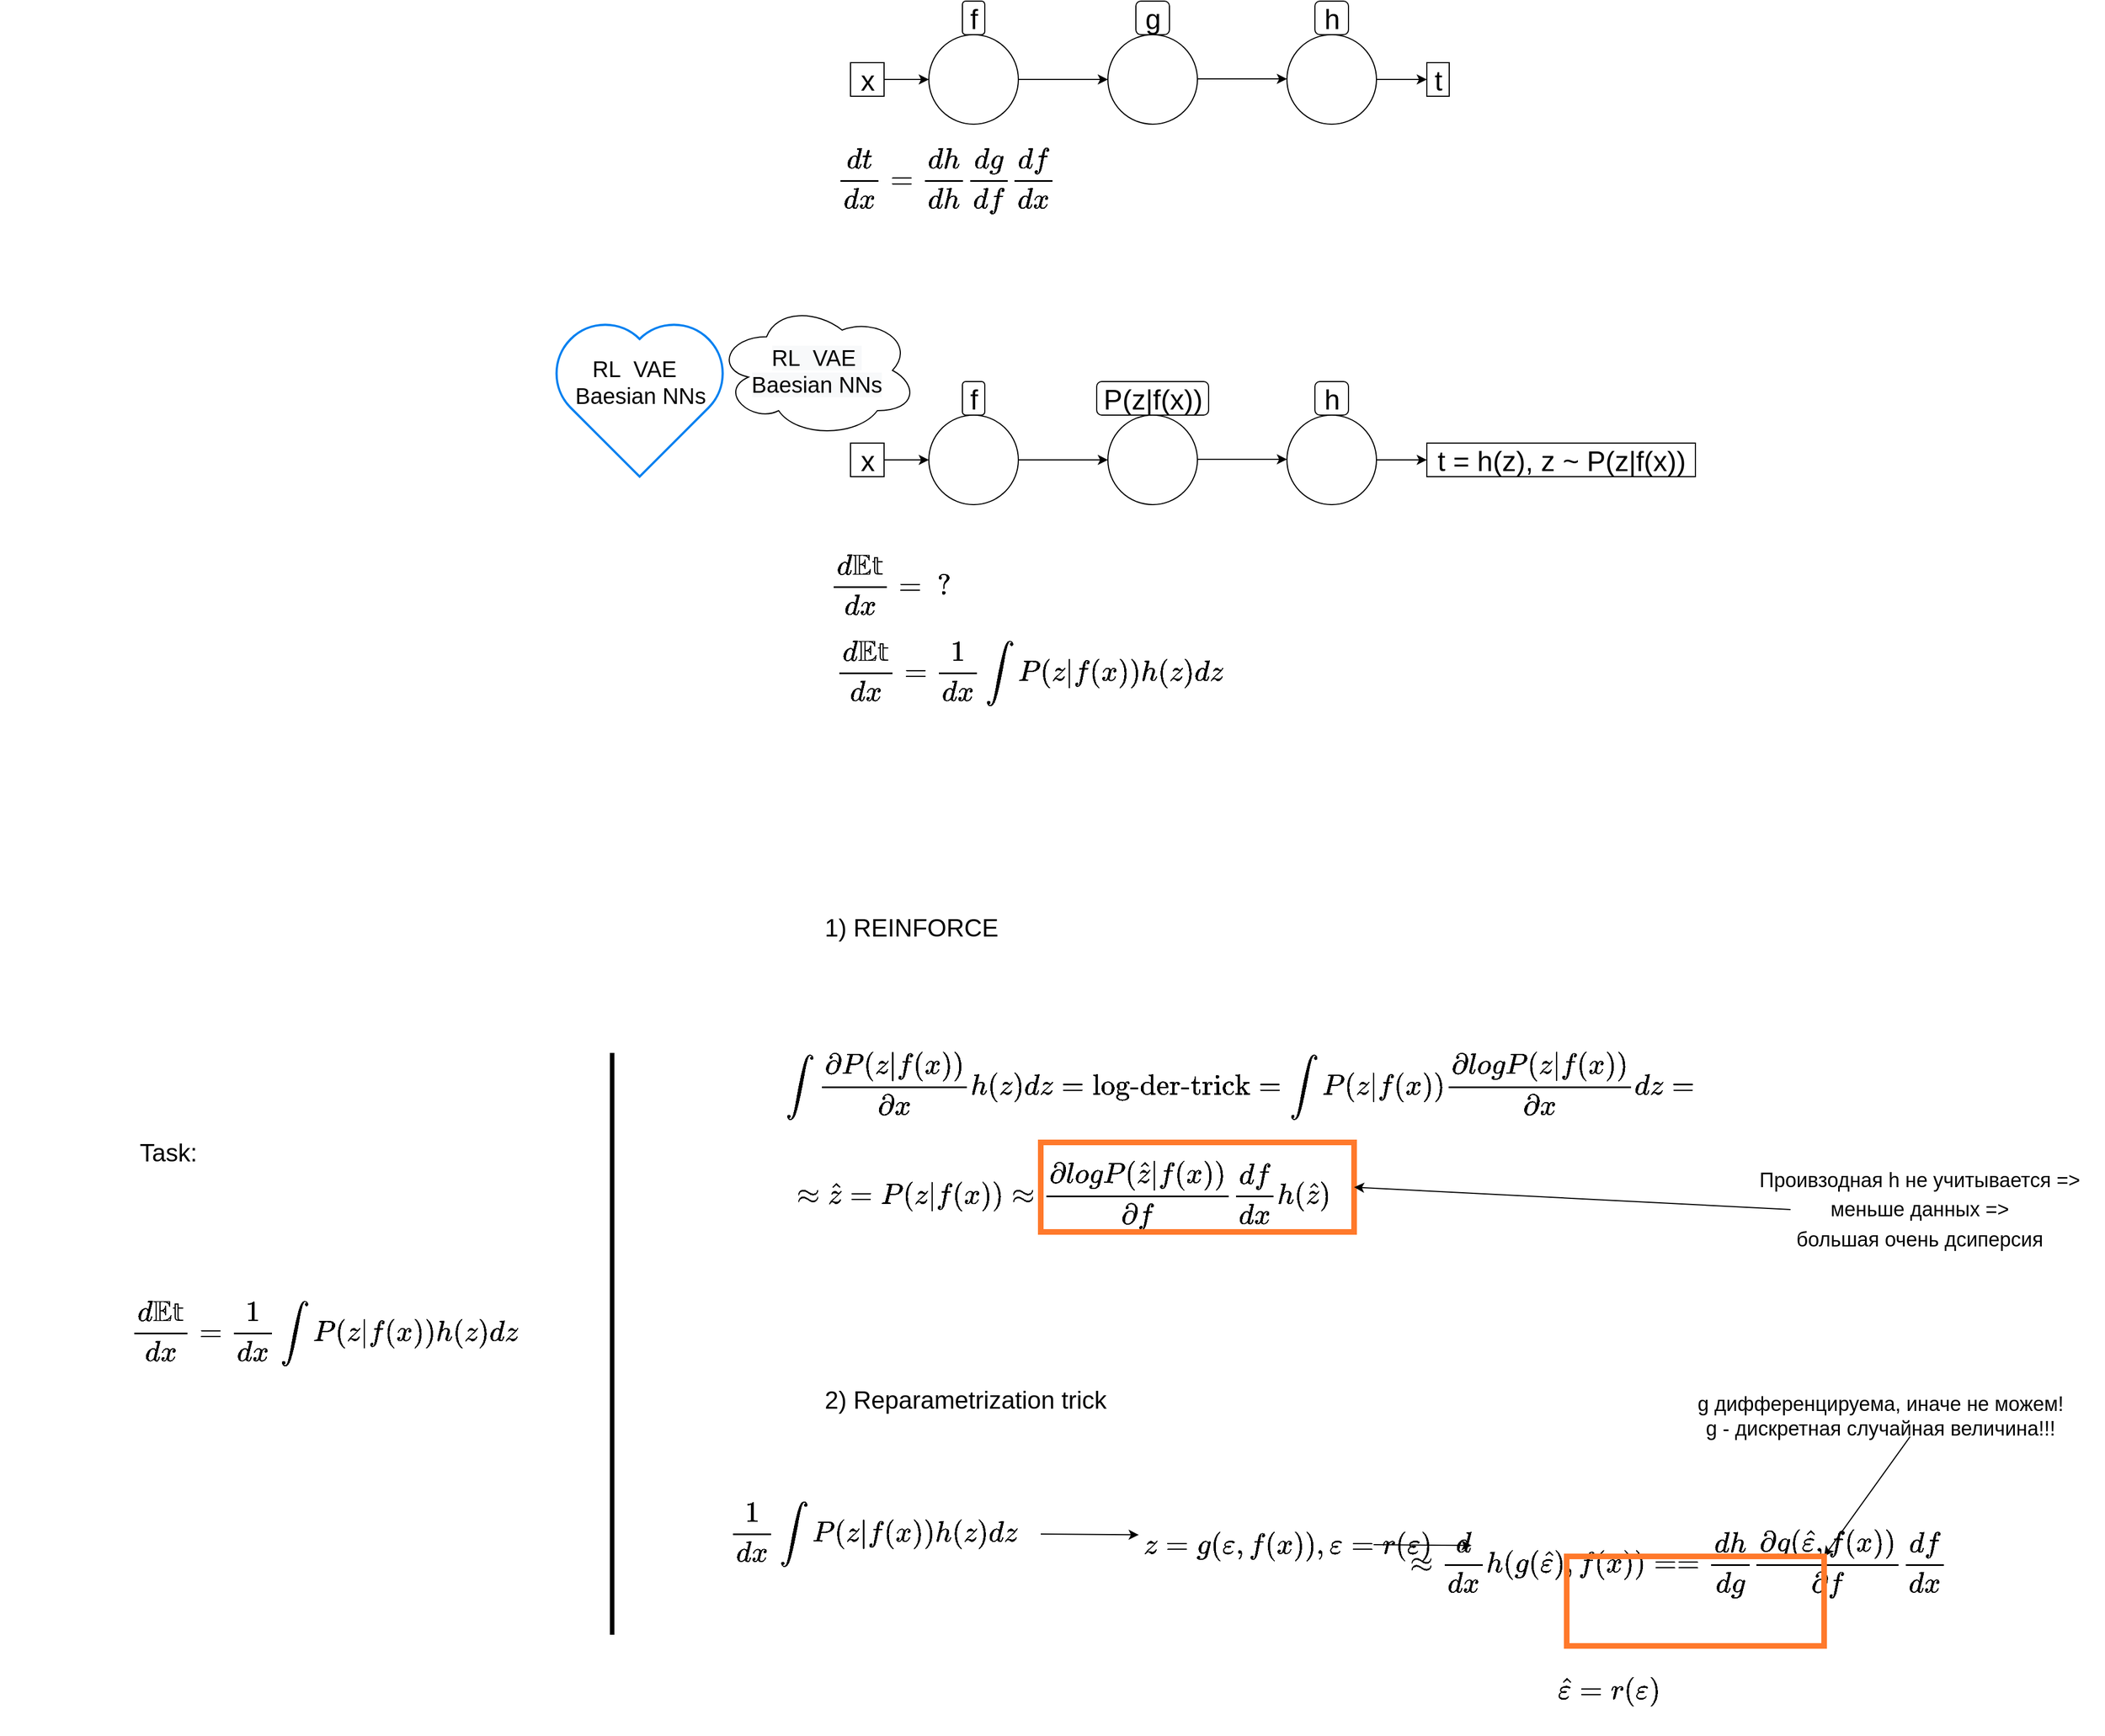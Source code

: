 <mxfile version="13.10.4" type="github">
  <diagram id="Gkt4l7IuWjfQlbtYR7Q4" name="Page-1">
    <mxGraphModel dx="2671" dy="862" grid="1" gridSize="10" guides="1" tooltips="1" connect="1" arrows="1" fold="1" page="1" pageScale="1" pageWidth="827" pageHeight="1169" math="1" shadow="0">
      <root>
        <mxCell id="0" />
        <mxCell id="1" parent="0" />
        <mxCell id="qXdCT25wJeQhrunfbjSf-1" value="" style="ellipse;whiteSpace=wrap;html=1;aspect=fixed;" parent="1" vertex="1">
          <mxGeometry x="160" y="420" width="80" height="80" as="geometry" />
        </mxCell>
        <mxCell id="qXdCT25wJeQhrunfbjSf-2" value="" style="ellipse;whiteSpace=wrap;html=1;aspect=fixed;" parent="1" vertex="1">
          <mxGeometry x="320" y="420" width="80" height="80" as="geometry" />
        </mxCell>
        <mxCell id="qXdCT25wJeQhrunfbjSf-19" value="" style="edgeStyle=orthogonalEdgeStyle;rounded=0;orthogonalLoop=1;jettySize=auto;html=1;" parent="1" source="qXdCT25wJeQhrunfbjSf-3" edge="1">
          <mxGeometry relative="1" as="geometry">
            <mxPoint x="605" y="460" as="targetPoint" />
          </mxGeometry>
        </mxCell>
        <mxCell id="qXdCT25wJeQhrunfbjSf-3" value="" style="ellipse;whiteSpace=wrap;html=1;aspect=fixed;" parent="1" vertex="1">
          <mxGeometry x="480" y="420" width="80" height="80" as="geometry" />
        </mxCell>
        <mxCell id="qXdCT25wJeQhrunfbjSf-4" value="" style="endArrow=classic;html=1;exitX=1;exitY=0.5;exitDx=0;exitDy=0;entryX=0;entryY=0.5;entryDx=0;entryDy=0;" parent="1" source="qXdCT25wJeQhrunfbjSf-1" target="qXdCT25wJeQhrunfbjSf-2" edge="1">
          <mxGeometry width="50" height="50" relative="1" as="geometry">
            <mxPoint x="470" y="580" as="sourcePoint" />
            <mxPoint x="520" y="530" as="targetPoint" />
          </mxGeometry>
        </mxCell>
        <mxCell id="qXdCT25wJeQhrunfbjSf-8" value="" style="endArrow=classic;html=1;exitX=1;exitY=0.5;exitDx=0;exitDy=0;entryX=0;entryY=0.5;entryDx=0;entryDy=0;" parent="1" edge="1">
          <mxGeometry width="50" height="50" relative="1" as="geometry">
            <mxPoint x="400" y="459.5" as="sourcePoint" />
            <mxPoint x="480" y="459.5" as="targetPoint" />
          </mxGeometry>
        </mxCell>
        <mxCell id="qXdCT25wJeQhrunfbjSf-16" value="" style="edgeStyle=orthogonalEdgeStyle;rounded=0;orthogonalLoop=1;jettySize=auto;html=1;" parent="1" source="qXdCT25wJeQhrunfbjSf-14" target="qXdCT25wJeQhrunfbjSf-1" edge="1">
          <mxGeometry relative="1" as="geometry" />
        </mxCell>
        <mxCell id="qXdCT25wJeQhrunfbjSf-14" value="&lt;font size=&quot;1&quot;&gt;&lt;span style=&quot;font-size: 25px&quot;&gt;x&lt;/span&gt;&lt;/font&gt;" style="text;html=1;align=center;verticalAlign=middle;resizable=0;points=[];autosize=1;strokeColor=#000000;" parent="1" vertex="1">
          <mxGeometry x="90" y="445" width="30" height="30" as="geometry" />
        </mxCell>
        <mxCell id="qXdCT25wJeQhrunfbjSf-20" value="&lt;font style=&quot;font-size: 25px&quot;&gt;t = h(z), z ~ P(z|f(x))&lt;/font&gt;" style="text;html=1;align=center;verticalAlign=middle;resizable=0;points=[];autosize=1;strokeColor=#000000;" parent="1" vertex="1">
          <mxGeometry x="605" y="445" width="240" height="30" as="geometry" />
        </mxCell>
        <mxCell id="qXdCT25wJeQhrunfbjSf-21" value="&lt;font size=&quot;1&quot;&gt;&lt;span style=&quot;font-size: 25px&quot;&gt;f&lt;/span&gt;&lt;/font&gt;" style="text;html=1;align=center;verticalAlign=middle;resizable=0;points=[];autosize=1;strokeColor=#000000;rounded=1;" parent="1" vertex="1">
          <mxGeometry x="190" y="390" width="20" height="30" as="geometry" />
        </mxCell>
        <mxCell id="qXdCT25wJeQhrunfbjSf-23" value="&lt;span style=&quot;font-size: 25px&quot;&gt;P(z|f(x))&lt;/span&gt;" style="text;html=1;align=center;verticalAlign=middle;resizable=0;points=[];autosize=1;strokeColor=#000000;rounded=1;" parent="1" vertex="1">
          <mxGeometry x="310" y="390" width="100" height="30" as="geometry" />
        </mxCell>
        <mxCell id="qXdCT25wJeQhrunfbjSf-24" value="&lt;span style=&quot;font-size: 25px&quot;&gt;h&lt;/span&gt;" style="text;html=1;align=center;verticalAlign=middle;resizable=0;points=[];autosize=1;strokeColor=#000000;rounded=1;" parent="1" vertex="1">
          <mxGeometry x="505" y="390" width="30" height="30" as="geometry" />
        </mxCell>
        <mxCell id="qXdCT25wJeQhrunfbjSf-36" value="" style="ellipse;whiteSpace=wrap;html=1;aspect=fixed;" parent="1" vertex="1">
          <mxGeometry x="160" y="80" width="80" height="80" as="geometry" />
        </mxCell>
        <mxCell id="qXdCT25wJeQhrunfbjSf-37" value="" style="ellipse;whiteSpace=wrap;html=1;aspect=fixed;" parent="1" vertex="1">
          <mxGeometry x="320" y="80" width="80" height="80" as="geometry" />
        </mxCell>
        <mxCell id="qXdCT25wJeQhrunfbjSf-38" value="" style="edgeStyle=orthogonalEdgeStyle;rounded=0;orthogonalLoop=1;jettySize=auto;html=1;" parent="1" source="qXdCT25wJeQhrunfbjSf-39" edge="1">
          <mxGeometry relative="1" as="geometry">
            <mxPoint x="605" y="120" as="targetPoint" />
          </mxGeometry>
        </mxCell>
        <mxCell id="qXdCT25wJeQhrunfbjSf-39" value="" style="ellipse;whiteSpace=wrap;html=1;aspect=fixed;" parent="1" vertex="1">
          <mxGeometry x="480" y="80" width="80" height="80" as="geometry" />
        </mxCell>
        <mxCell id="qXdCT25wJeQhrunfbjSf-40" value="" style="endArrow=classic;html=1;exitX=1;exitY=0.5;exitDx=0;exitDy=0;entryX=0;entryY=0.5;entryDx=0;entryDy=0;" parent="1" source="qXdCT25wJeQhrunfbjSf-36" target="qXdCT25wJeQhrunfbjSf-37" edge="1">
          <mxGeometry width="50" height="50" relative="1" as="geometry">
            <mxPoint x="470" y="240" as="sourcePoint" />
            <mxPoint x="520" y="190" as="targetPoint" />
          </mxGeometry>
        </mxCell>
        <mxCell id="qXdCT25wJeQhrunfbjSf-41" value="" style="endArrow=classic;html=1;exitX=1;exitY=0.5;exitDx=0;exitDy=0;entryX=0;entryY=0.5;entryDx=0;entryDy=0;" parent="1" edge="1">
          <mxGeometry width="50" height="50" relative="1" as="geometry">
            <mxPoint x="400" y="119.5" as="sourcePoint" />
            <mxPoint x="480" y="119.5" as="targetPoint" />
          </mxGeometry>
        </mxCell>
        <mxCell id="qXdCT25wJeQhrunfbjSf-42" value="" style="edgeStyle=orthogonalEdgeStyle;rounded=0;orthogonalLoop=1;jettySize=auto;html=1;" parent="1" source="qXdCT25wJeQhrunfbjSf-43" target="qXdCT25wJeQhrunfbjSf-36" edge="1">
          <mxGeometry relative="1" as="geometry" />
        </mxCell>
        <mxCell id="qXdCT25wJeQhrunfbjSf-43" value="&lt;font size=&quot;1&quot;&gt;&lt;span style=&quot;font-size: 25px&quot;&gt;x&lt;/span&gt;&lt;/font&gt;" style="text;html=1;align=center;verticalAlign=middle;resizable=0;points=[];autosize=1;strokeColor=#000000;" parent="1" vertex="1">
          <mxGeometry x="90" y="105" width="30" height="30" as="geometry" />
        </mxCell>
        <mxCell id="qXdCT25wJeQhrunfbjSf-44" value="&lt;font style=&quot;font-size: 25px&quot;&gt;t&lt;/font&gt;" style="text;html=1;align=center;verticalAlign=middle;resizable=0;points=[];autosize=1;strokeColor=#000000;" parent="1" vertex="1">
          <mxGeometry x="605" y="105" width="20" height="30" as="geometry" />
        </mxCell>
        <mxCell id="qXdCT25wJeQhrunfbjSf-45" value="&lt;font size=&quot;1&quot;&gt;&lt;span style=&quot;font-size: 25px&quot;&gt;f&lt;/span&gt;&lt;/font&gt;" style="text;html=1;align=center;verticalAlign=middle;resizable=0;points=[];autosize=1;strokeColor=#000000;rounded=1;" parent="1" vertex="1">
          <mxGeometry x="190" y="50" width="20" height="30" as="geometry" />
        </mxCell>
        <mxCell id="qXdCT25wJeQhrunfbjSf-46" value="&lt;span style=&quot;font-size: 25px&quot;&gt;g&lt;/span&gt;" style="text;html=1;align=center;verticalAlign=middle;resizable=0;points=[];autosize=1;strokeColor=#000000;rounded=1;" parent="1" vertex="1">
          <mxGeometry x="345" y="50" width="30" height="30" as="geometry" />
        </mxCell>
        <mxCell id="qXdCT25wJeQhrunfbjSf-47" value="&lt;span style=&quot;font-size: 25px&quot;&gt;h&lt;/span&gt;" style="text;html=1;align=center;verticalAlign=middle;resizable=0;points=[];autosize=1;strokeColor=#000000;rounded=1;" parent="1" vertex="1">
          <mxGeometry x="505" y="50" width="30" height="30" as="geometry" />
        </mxCell>
        <mxCell id="qXdCT25wJeQhrunfbjSf-51" value="&lt;font style=&quot;font-size: 22px&quot;&gt;$$&lt;br&gt;\dfrac{dt}{dx} = \dfrac{dh}{dh}\dfrac{dg}{df}\dfrac{df}{dx}&lt;br&gt;$$&lt;/font&gt;" style="text;html=1;align=center;verticalAlign=middle;resizable=0;points=[];autosize=1;" parent="1" vertex="1">
          <mxGeometry x="-100" y="180" width="550" height="60" as="geometry" />
        </mxCell>
        <mxCell id="qXdCT25wJeQhrunfbjSf-53" value="&lt;font style=&quot;font-size: 22px&quot;&gt;$$&lt;br&gt;\dfrac{d\mathbb{Et}}{dx} =\ ?&lt;br&gt;$$&lt;/font&gt;" style="text;html=1;align=center;verticalAlign=middle;resizable=0;points=[];autosize=1;" parent="1" vertex="1">
          <mxGeometry x="-20" y="540" width="290" height="60" as="geometry" />
        </mxCell>
        <mxCell id="qXdCT25wJeQhrunfbjSf-54" value="&lt;font style=&quot;font-size: 22px&quot;&gt;$$&lt;br&gt;\dfrac{d\mathbb{Et}}{dx} =&amp;nbsp;\dfrac{1}{dx}\int{P(z|f(x))h(z)dz}&lt;br&gt;$$&lt;/font&gt;" style="text;html=1;align=center;verticalAlign=middle;resizable=0;points=[];autosize=1;" parent="1" vertex="1">
          <mxGeometry x="-40" y="620" width="580" height="60" as="geometry" />
        </mxCell>
        <mxCell id="qXdCT25wJeQhrunfbjSf-55" value="&lt;font style=&quot;font-size: 22px&quot;&gt;1) REINFORCE&lt;br&gt;&lt;br&gt;&lt;br&gt;&lt;br&gt;&lt;br&gt;&lt;br&gt;&lt;br&gt;&lt;br&gt;&lt;br&gt;&lt;br&gt;&lt;br&gt;&lt;br&gt;&lt;br&gt;&lt;br&gt;&lt;br&gt;&lt;br&gt;2) Reparametrization trick&lt;/font&gt;" style="text;html=1;align=left;verticalAlign=middle;resizable=0;points=[];autosize=1;" parent="1" vertex="1">
          <mxGeometry x="65" y="940" width="270" height="300" as="geometry" />
        </mxCell>
        <mxCell id="qXdCT25wJeQhrunfbjSf-57" value="&lt;span style=&quot;color: rgb(0 , 0 , 0) ; font-family: &amp;#34;helvetica&amp;#34; ; font-size: 20px ; font-style: normal ; font-weight: 400 ; letter-spacing: normal ; text-align: center ; text-indent: 0px ; text-transform: none ; word-spacing: 0px ; background-color: rgb(248 , 249 , 250) ; display: inline ; float: none&quot;&gt;RL&amp;nbsp; VAE&amp;nbsp; &lt;br&gt;Baesian NNs&lt;/span&gt;" style="ellipse;shape=cloud;whiteSpace=wrap;html=1;rounded=1;strokeColor=#000000;" parent="1" vertex="1">
          <mxGeometry x="-30" y="320" width="180" height="120" as="geometry" />
        </mxCell>
        <mxCell id="qXdCT25wJeQhrunfbjSf-60" value="" style="html=1;verticalLabelPosition=bottom;align=center;labelBackgroundColor=#ffffff;verticalAlign=top;strokeWidth=2;strokeColor=#0080F0;shadow=0;dashed=0;shape=mxgraph.ios7.icons.heart;rounded=1;" parent="1" vertex="1">
          <mxGeometry x="-176.92" y="335" width="156.92" height="140" as="geometry" />
        </mxCell>
        <mxCell id="qXdCT25wJeQhrunfbjSf-61" value="&lt;span style=&quot;font-family: &amp;#34;helvetica&amp;#34; ; font-size: 20px&quot;&gt;RL&amp;nbsp; VAE&amp;nbsp;&amp;nbsp;&lt;/span&gt;&lt;br style=&quot;font-family: &amp;#34;helvetica&amp;#34; ; font-size: 20px&quot;&gt;&lt;span style=&quot;font-family: &amp;#34;helvetica&amp;#34; ; font-size: 20px&quot;&gt;Baesian NNs&lt;/span&gt;" style="text;html=1;align=center;verticalAlign=middle;resizable=0;points=[];autosize=1;" parent="1" vertex="1">
          <mxGeometry x="-163.46" y="370" width="130" height="40" as="geometry" />
        </mxCell>
        <mxCell id="IxznOPDe4u0LPAcEFY_a-4" value="&lt;font style=&quot;font-size: 22px&quot;&gt;$$&lt;br&gt;z = g(\varepsilon, f(x)),&lt;br&gt;\\&lt;br&gt;\varepsilon=r(\varepsilon)&amp;nbsp;&lt;br&gt;$$&lt;/font&gt;" style="text;html=1;align=left;verticalAlign=middle;resizable=0;points=[];autosize=1;" vertex="1" parent="1">
          <mxGeometry x="350" y="1385" width="270" height="90" as="geometry" />
        </mxCell>
        <mxCell id="IxznOPDe4u0LPAcEFY_a-5" value="&lt;font style=&quot;font-size: 22px&quot;&gt;$$&lt;br&gt;\approx \dfrac{d}{dx}h(g(\hat{\varepsilon}), f(x)) =&lt;br&gt;\\&lt;br&gt;= \dfrac{dh}{dg}\dfrac{\partial g(\hat{\varepsilon}, f(x))}{\partial f}\dfrac{df}{dx}&lt;br&gt;$$&lt;/font&gt;" style="text;html=1;align=center;verticalAlign=middle;resizable=0;points=[];autosize=1;" vertex="1" parent="1">
          <mxGeometry x="450" y="1400" width="760" height="90" as="geometry" />
        </mxCell>
        <mxCell id="IxznOPDe4u0LPAcEFY_a-8" value="" style="endArrow=classic;html=1;exitX=0.579;exitY=1.098;exitDx=0;exitDy=0;exitPerimeter=0;entryX=1;entryY=0;entryDx=0;entryDy=0;" edge="1" parent="1" source="IxznOPDe4u0LPAcEFY_a-10" target="IxznOPDe4u0LPAcEFY_a-22">
          <mxGeometry width="50" height="50" relative="1" as="geometry">
            <mxPoint x="900" y="1230" as="sourcePoint" />
            <mxPoint x="950" y="1180" as="targetPoint" />
          </mxGeometry>
        </mxCell>
        <mxCell id="IxznOPDe4u0LPAcEFY_a-10" value="&lt;font style=&quot;font-size: 18px&quot;&gt;g дифференцируема, иначе не можем!&lt;br&gt;g - дискретная случайная величина!!!&lt;/font&gt;" style="text;html=1;align=center;verticalAlign=middle;resizable=0;points=[];autosize=1;" vertex="1" parent="1">
          <mxGeometry x="840" y="1300" width="340" height="30" as="geometry" />
        </mxCell>
        <mxCell id="IxznOPDe4u0LPAcEFY_a-15" value="&lt;font style=&quot;font-size: 22px&quot;&gt;$$&lt;br&gt;\hat{\varepsilon}=r(\varepsilon)&amp;nbsp;&lt;br&gt;$$&lt;/font&gt;" style="text;html=1;align=left;verticalAlign=middle;resizable=0;points=[];autosize=1;" vertex="1" parent="1">
          <mxGeometry x="720" y="1530" width="320" height="60" as="geometry" />
        </mxCell>
        <mxCell id="IxznOPDe4u0LPAcEFY_a-17" value="&lt;span style=&quot;color: rgb(0 , 0 , 0) ; font-family: &amp;#34;helvetica&amp;#34; ; font-size: 22px ; font-style: normal ; font-weight: 400 ; letter-spacing: normal ; text-align: center ; text-indent: 0px ; text-transform: none ; word-spacing: 0px ; background-color: rgb(248 , 249 , 250) ; display: inline ; float: none&quot;&gt;$$&lt;br&gt;&amp;nbsp;\int{\dfrac{\partial P(z|f(x))}{\partial x}h(z)dz} = \text{log-der-trick} = \int{P(z|f(x))\dfrac{\partial log P(z|f(x))}{\partial x}dz}&lt;br&gt;=$$&lt;br&gt;&lt;/span&gt;" style="text;whiteSpace=wrap;html=1;" vertex="1" parent="1">
          <mxGeometry x="30" y="960" width="330" height="120" as="geometry" />
        </mxCell>
        <mxCell id="IxznOPDe4u0LPAcEFY_a-21" value="$$&lt;br&gt;\approx \hat{z}= P(z|f(x)) \approx \dfrac{\partial log P(\hat{z}|f(x))}{\partial f} \dfrac{df}{dx}h(\hat{z})&lt;br&gt;$$&amp;nbsp;" style="text;html=1;align=center;verticalAlign=middle;resizable=0;points=[];autosize=1;fontSize=22;" vertex="1" parent="1">
          <mxGeometry x="-200" y="1089" width="960" height="80" as="geometry" />
        </mxCell>
        <mxCell id="IxznOPDe4u0LPAcEFY_a-22" value="" style="rounded=0;whiteSpace=wrap;html=1;fontSize=22;labelBackgroundColor=none;labelBorderColor=#000000;fillColor=none;strokeColor=#FF792B;strokeWidth=5;" vertex="1" parent="1">
          <mxGeometry x="730" y="1440" width="230" height="80" as="geometry" />
        </mxCell>
        <mxCell id="IxznOPDe4u0LPAcEFY_a-23" value="" style="rounded=0;whiteSpace=wrap;html=1;fontSize=22;labelBackgroundColor=none;labelBorderColor=#000000;fillColor=none;strokeColor=#FF792B;strokeWidth=5;" vertex="1" parent="1">
          <mxGeometry x="260" y="1070" width="280" height="80" as="geometry" />
        </mxCell>
        <mxCell id="IxznOPDe4u0LPAcEFY_a-24" value="" style="endArrow=classic;html=1;fontSize=22;fontColor=#000000;entryX=1;entryY=0.5;entryDx=0;entryDy=0;" edge="1" parent="1" target="IxznOPDe4u0LPAcEFY_a-23">
          <mxGeometry width="50" height="50" relative="1" as="geometry">
            <mxPoint x="930" y="1130" as="sourcePoint" />
            <mxPoint x="980" y="1080" as="targetPoint" />
          </mxGeometry>
        </mxCell>
        <mxCell id="IxznOPDe4u0LPAcEFY_a-25" value="&lt;font style=&quot;font-size: 18px&quot;&gt;Проивзодная h не учитывается =&amp;gt; &lt;br&gt;меньше данных =&amp;gt; &lt;br&gt;большая очень дсиперсия&lt;/font&gt;" style="text;html=1;align=center;verticalAlign=middle;resizable=0;points=[];autosize=1;fontSize=22;fontColor=#000000;" vertex="1" parent="1">
          <mxGeometry x="895" y="1084" width="300" height="90" as="geometry" />
        </mxCell>
        <mxCell id="IxznOPDe4u0LPAcEFY_a-27" value="&lt;font style=&quot;font-size: 22px&quot;&gt;$$&lt;br&gt;\dfrac{d\mathbb{Et}}{dx} =&amp;nbsp;\dfrac{1}{dx}\int{P(z|f(x))h(z)dz}&lt;br&gt;$$&lt;/font&gt;" style="text;html=1;align=center;verticalAlign=middle;resizable=0;points=[];autosize=1;" vertex="1" parent="1">
          <mxGeometry x="-670" y="1210" width="580" height="60" as="geometry" />
        </mxCell>
        <mxCell id="IxznOPDe4u0LPAcEFY_a-28" value="" style="endArrow=classic;html=1;fontSize=22;fontColor=#000000;entryX=-0.009;entryY=0.397;entryDx=0;entryDy=0;entryPerimeter=0;" edge="1" parent="1" target="IxznOPDe4u0LPAcEFY_a-4">
          <mxGeometry width="50" height="50" relative="1" as="geometry">
            <mxPoint x="260" y="1420" as="sourcePoint" />
            <mxPoint x="310" y="1370" as="targetPoint" />
          </mxGeometry>
        </mxCell>
        <mxCell id="IxznOPDe4u0LPAcEFY_a-29" value="" style="endArrow=classic;html=1;fontSize=22;fontColor=#000000;entryX=-0.009;entryY=0.397;entryDx=0;entryDy=0;entryPerimeter=0;" edge="1" parent="1">
          <mxGeometry width="50" height="50" relative="1" as="geometry">
            <mxPoint x="557.43" y="1429.5" as="sourcePoint" />
            <mxPoint x="645.0" y="1430.23" as="targetPoint" />
          </mxGeometry>
        </mxCell>
        <mxCell id="IxznOPDe4u0LPAcEFY_a-33" value="" style="endArrow=none;html=1;fontSize=22;fontColor=#000000;strokeWidth=4;" edge="1" parent="1">
          <mxGeometry width="50" height="50" relative="1" as="geometry">
            <mxPoint x="-123" y="1510" as="sourcePoint" />
            <mxPoint x="-123" y="990" as="targetPoint" />
          </mxGeometry>
        </mxCell>
        <mxCell id="IxznOPDe4u0LPAcEFY_a-34" value="Task:" style="text;html=1;align=center;verticalAlign=middle;resizable=0;points=[];autosize=1;fontSize=22;fontColor=#000000;" vertex="1" parent="1">
          <mxGeometry x="-555" y="1065" width="70" height="30" as="geometry" />
        </mxCell>
        <mxCell id="IxznOPDe4u0LPAcEFY_a-35" value="&lt;font style=&quot;font-size: 22px&quot;&gt;$$&lt;br&gt;\dfrac{1}{dx}\int{P(z|f(x))h(z)dz}&lt;br&gt;$$&lt;/font&gt;" style="text;html=1;align=center;verticalAlign=middle;resizable=0;points=[];autosize=1;" vertex="1" parent="1">
          <mxGeometry x="-50" y="1390" width="320" height="60" as="geometry" />
        </mxCell>
      </root>
    </mxGraphModel>
  </diagram>
</mxfile>
